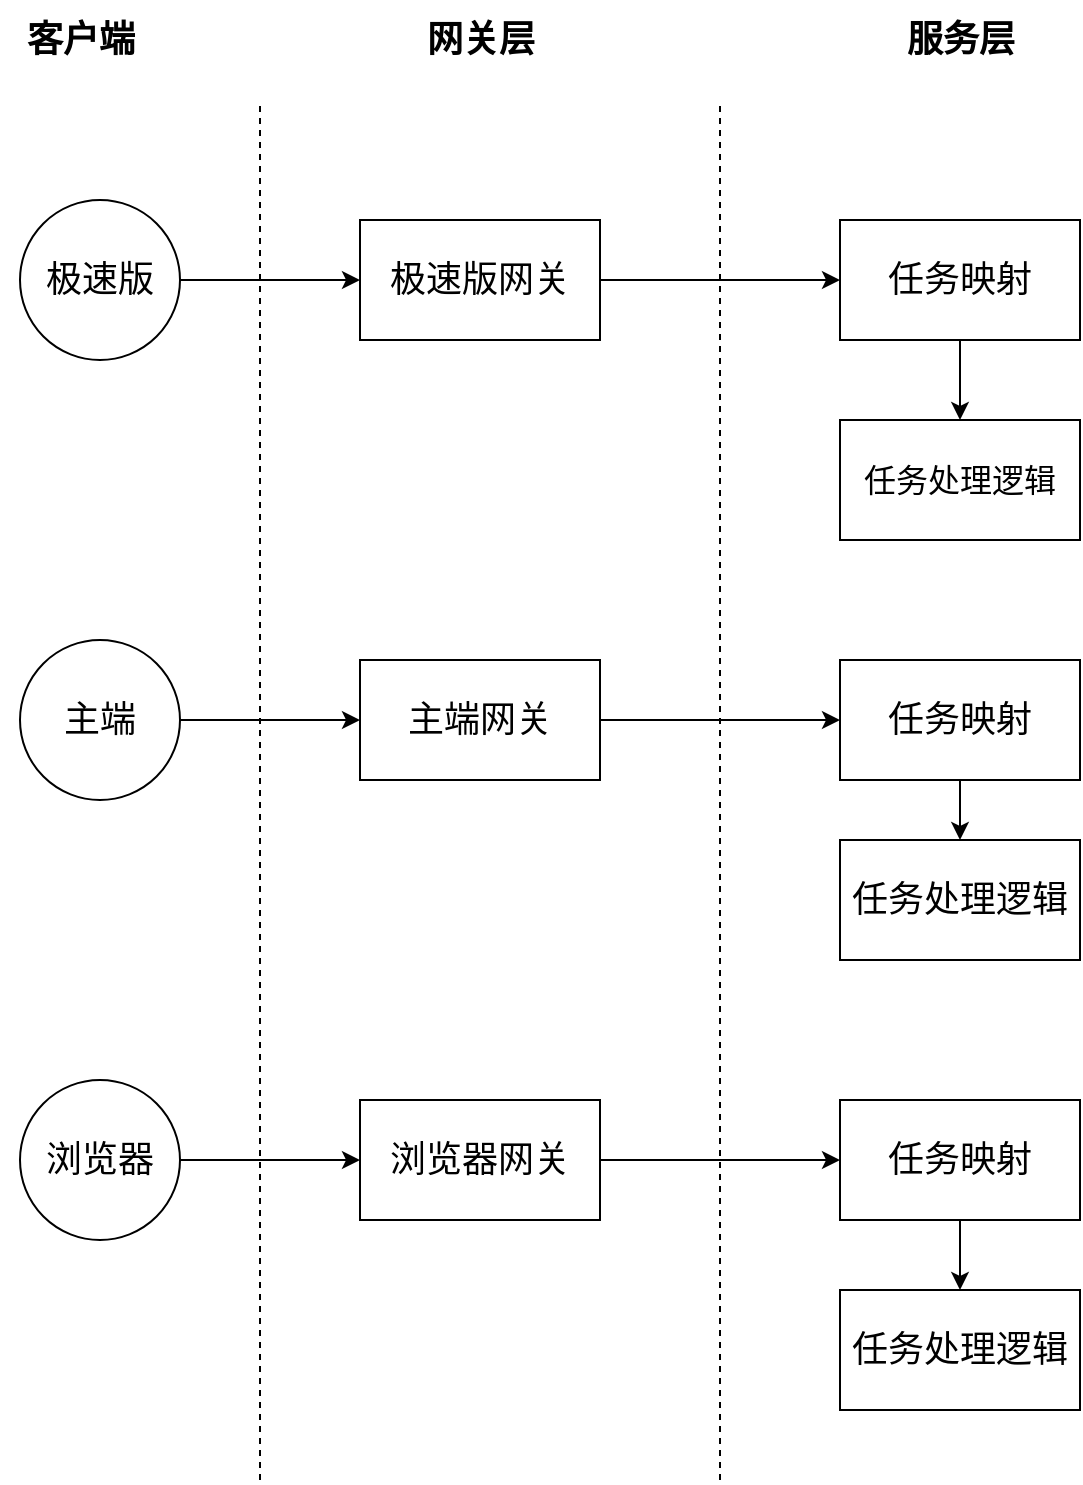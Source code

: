 <mxfile version="20.5.3" type="github">
  <diagram id="KQw1xRx-27sTIVIaCVil" name="第 1 页">
    <mxGraphModel dx="1468" dy="783" grid="1" gridSize="10" guides="1" tooltips="1" connect="1" arrows="1" fold="1" page="1" pageScale="1" pageWidth="827" pageHeight="1169" math="0" shadow="0">
      <root>
        <mxCell id="0" />
        <mxCell id="1" parent="0" />
        <mxCell id="_1Btui5-MEUtpj_ysXOn-18" value="" style="edgeStyle=orthogonalEdgeStyle;rounded=0;orthogonalLoop=1;jettySize=auto;html=1;" parent="1" source="_1Btui5-MEUtpj_ysXOn-1" target="_1Btui5-MEUtpj_ysXOn-4" edge="1">
          <mxGeometry relative="1" as="geometry" />
        </mxCell>
        <mxCell id="_1Btui5-MEUtpj_ysXOn-1" value="&lt;font style=&quot;font-size: 18px;&quot;&gt;极速版&lt;/font&gt;" style="ellipse;whiteSpace=wrap;html=1;aspect=fixed;" parent="1" vertex="1">
          <mxGeometry x="50" y="200" width="80" height="80" as="geometry" />
        </mxCell>
        <mxCell id="_1Btui5-MEUtpj_ysXOn-21" value="" style="edgeStyle=orthogonalEdgeStyle;rounded=0;orthogonalLoop=1;jettySize=auto;html=1;" parent="1" source="_1Btui5-MEUtpj_ysXOn-2" target="_1Btui5-MEUtpj_ysXOn-6" edge="1">
          <mxGeometry relative="1" as="geometry" />
        </mxCell>
        <mxCell id="_1Btui5-MEUtpj_ysXOn-2" value="&lt;font style=&quot;font-size: 18px;&quot;&gt;主端&lt;/font&gt;" style="ellipse;whiteSpace=wrap;html=1;aspect=fixed;" parent="1" vertex="1">
          <mxGeometry x="50" y="420" width="80" height="80" as="geometry" />
        </mxCell>
        <mxCell id="_1Btui5-MEUtpj_ysXOn-22" value="" style="edgeStyle=orthogonalEdgeStyle;rounded=0;orthogonalLoop=1;jettySize=auto;html=1;" parent="1" source="_1Btui5-MEUtpj_ysXOn-3" target="_1Btui5-MEUtpj_ysXOn-8" edge="1">
          <mxGeometry relative="1" as="geometry" />
        </mxCell>
        <mxCell id="_1Btui5-MEUtpj_ysXOn-3" value="&lt;font style=&quot;font-size: 18px;&quot;&gt;浏览器&lt;/font&gt;" style="ellipse;whiteSpace=wrap;html=1;aspect=fixed;" parent="1" vertex="1">
          <mxGeometry x="50" y="640" width="80" height="80" as="geometry" />
        </mxCell>
        <mxCell id="_1Btui5-MEUtpj_ysXOn-19" style="edgeStyle=orthogonalEdgeStyle;rounded=0;orthogonalLoop=1;jettySize=auto;html=1;exitX=1;exitY=0.5;exitDx=0;exitDy=0;entryX=0;entryY=0.5;entryDx=0;entryDy=0;" parent="1" source="_1Btui5-MEUtpj_ysXOn-4" target="_1Btui5-MEUtpj_ysXOn-12" edge="1">
          <mxGeometry relative="1" as="geometry" />
        </mxCell>
        <mxCell id="_1Btui5-MEUtpj_ysXOn-4" value="&lt;font style=&quot;font-size: 18px;&quot;&gt;极速版网关&lt;/font&gt;" style="rounded=0;whiteSpace=wrap;html=1;" parent="1" vertex="1">
          <mxGeometry x="220" y="210" width="120" height="60" as="geometry" />
        </mxCell>
        <mxCell id="_1Btui5-MEUtpj_ysXOn-23" style="edgeStyle=orthogonalEdgeStyle;rounded=0;orthogonalLoop=1;jettySize=auto;html=1;exitX=1;exitY=0.5;exitDx=0;exitDy=0;entryX=0;entryY=0.5;entryDx=0;entryDy=0;" parent="1" source="_1Btui5-MEUtpj_ysXOn-6" target="_1Btui5-MEUtpj_ysXOn-14" edge="1">
          <mxGeometry relative="1" as="geometry" />
        </mxCell>
        <mxCell id="_1Btui5-MEUtpj_ysXOn-6" value="&lt;font style=&quot;font-size: 18px;&quot;&gt;主端网关&lt;/font&gt;" style="rounded=0;whiteSpace=wrap;html=1;" parent="1" vertex="1">
          <mxGeometry x="220" y="430" width="120" height="60" as="geometry" />
        </mxCell>
        <mxCell id="_1Btui5-MEUtpj_ysXOn-24" style="edgeStyle=orthogonalEdgeStyle;rounded=0;orthogonalLoop=1;jettySize=auto;html=1;exitX=1;exitY=0.5;exitDx=0;exitDy=0;entryX=0;entryY=0.5;entryDx=0;entryDy=0;" parent="1" source="_1Btui5-MEUtpj_ysXOn-8" target="_1Btui5-MEUtpj_ysXOn-16" edge="1">
          <mxGeometry relative="1" as="geometry" />
        </mxCell>
        <mxCell id="_1Btui5-MEUtpj_ysXOn-8" value="&lt;font style=&quot;font-size: 18px;&quot;&gt;浏览器网关&lt;/font&gt;" style="rounded=0;whiteSpace=wrap;html=1;" parent="1" vertex="1">
          <mxGeometry x="220" y="650" width="120" height="60" as="geometry" />
        </mxCell>
        <mxCell id="_1Btui5-MEUtpj_ysXOn-20" value="" style="edgeStyle=orthogonalEdgeStyle;rounded=0;orthogonalLoop=1;jettySize=auto;html=1;" parent="1" source="_1Btui5-MEUtpj_ysXOn-12" target="_1Btui5-MEUtpj_ysXOn-13" edge="1">
          <mxGeometry relative="1" as="geometry" />
        </mxCell>
        <mxCell id="_1Btui5-MEUtpj_ysXOn-12" value="&lt;font style=&quot;font-size: 18px;&quot;&gt;任务映射&lt;/font&gt;" style="rounded=0;whiteSpace=wrap;html=1;" parent="1" vertex="1">
          <mxGeometry x="460" y="210" width="120" height="60" as="geometry" />
        </mxCell>
        <mxCell id="_1Btui5-MEUtpj_ysXOn-13" value="&lt;font style=&quot;font-size: 16px;&quot;&gt;任务处理逻辑&lt;/font&gt;" style="rounded=0;whiteSpace=wrap;html=1;" parent="1" vertex="1">
          <mxGeometry x="460" y="310" width="120" height="60" as="geometry" />
        </mxCell>
        <mxCell id="_1Btui5-MEUtpj_ysXOn-25" value="" style="edgeStyle=orthogonalEdgeStyle;rounded=0;orthogonalLoop=1;jettySize=auto;html=1;" parent="1" source="_1Btui5-MEUtpj_ysXOn-14" target="_1Btui5-MEUtpj_ysXOn-15" edge="1">
          <mxGeometry relative="1" as="geometry" />
        </mxCell>
        <mxCell id="_1Btui5-MEUtpj_ysXOn-14" value="&lt;font style=&quot;font-size: 18px;&quot;&gt;任务映射&lt;/font&gt;" style="rounded=0;whiteSpace=wrap;html=1;" parent="1" vertex="1">
          <mxGeometry x="460" y="430" width="120" height="60" as="geometry" />
        </mxCell>
        <mxCell id="_1Btui5-MEUtpj_ysXOn-15" value="&lt;font style=&quot;font-size: 18px;&quot;&gt;任务处理逻辑&lt;/font&gt;" style="rounded=0;whiteSpace=wrap;html=1;" parent="1" vertex="1">
          <mxGeometry x="460" y="520" width="120" height="60" as="geometry" />
        </mxCell>
        <mxCell id="_1Btui5-MEUtpj_ysXOn-26" value="" style="edgeStyle=orthogonalEdgeStyle;rounded=0;orthogonalLoop=1;jettySize=auto;html=1;" parent="1" source="_1Btui5-MEUtpj_ysXOn-16" target="_1Btui5-MEUtpj_ysXOn-17" edge="1">
          <mxGeometry relative="1" as="geometry" />
        </mxCell>
        <mxCell id="_1Btui5-MEUtpj_ysXOn-16" value="&lt;font style=&quot;font-size: 18px;&quot;&gt;任务映射&lt;/font&gt;" style="rounded=0;whiteSpace=wrap;html=1;" parent="1" vertex="1">
          <mxGeometry x="460" y="650" width="120" height="60" as="geometry" />
        </mxCell>
        <mxCell id="_1Btui5-MEUtpj_ysXOn-17" value="&lt;font style=&quot;font-size: 18px;&quot;&gt;任务处理逻辑&lt;/font&gt;" style="rounded=0;whiteSpace=wrap;html=1;" parent="1" vertex="1">
          <mxGeometry x="460" y="745" width="120" height="60" as="geometry" />
        </mxCell>
        <mxCell id="_1Btui5-MEUtpj_ysXOn-27" value="" style="endArrow=none;dashed=1;html=1;rounded=0;" parent="1" edge="1">
          <mxGeometry width="50" height="50" relative="1" as="geometry">
            <mxPoint x="170" y="840" as="sourcePoint" />
            <mxPoint x="170" y="150" as="targetPoint" />
          </mxGeometry>
        </mxCell>
        <mxCell id="_1Btui5-MEUtpj_ysXOn-28" value="" style="endArrow=none;dashed=1;html=1;rounded=0;" parent="1" edge="1">
          <mxGeometry width="50" height="50" relative="1" as="geometry">
            <mxPoint x="400" y="840" as="sourcePoint" />
            <mxPoint x="400" y="150" as="targetPoint" />
          </mxGeometry>
        </mxCell>
        <mxCell id="_1Btui5-MEUtpj_ysXOn-29" value="&lt;b&gt;&lt;font style=&quot;font-size: 18px;&quot;&gt;客户端&lt;/font&gt;&lt;/b&gt;" style="text;html=1;align=center;verticalAlign=middle;resizable=0;points=[];autosize=1;strokeColor=none;fillColor=none;" parent="1" vertex="1">
          <mxGeometry x="40" y="100" width="80" height="40" as="geometry" />
        </mxCell>
        <mxCell id="_1Btui5-MEUtpj_ysXOn-30" value="&lt;b&gt;&lt;font style=&quot;font-size: 18px;&quot;&gt;网关层&lt;/font&gt;&lt;/b&gt;" style="text;html=1;align=center;verticalAlign=middle;resizable=0;points=[];autosize=1;strokeColor=none;fillColor=none;" parent="1" vertex="1">
          <mxGeometry x="240" y="100" width="80" height="40" as="geometry" />
        </mxCell>
        <mxCell id="_1Btui5-MEUtpj_ysXOn-31" value="&lt;b style=&quot;&quot;&gt;&lt;font style=&quot;font-size: 18px;&quot;&gt;服务层&lt;/font&gt;&lt;/b&gt;" style="text;html=1;align=center;verticalAlign=middle;resizable=0;points=[];autosize=1;strokeColor=none;fillColor=none;" parent="1" vertex="1">
          <mxGeometry x="480" y="100" width="80" height="40" as="geometry" />
        </mxCell>
      </root>
    </mxGraphModel>
  </diagram>
</mxfile>
